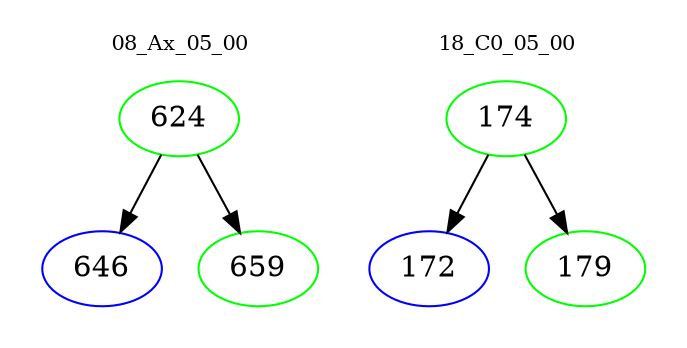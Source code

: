 digraph{
subgraph cluster_0 {
color = white
label = "08_Ax_05_00";
fontsize=10;
T0_624 [label="624", color="green"]
T0_624 -> T0_646 [color="black"]
T0_646 [label="646", color="blue"]
T0_624 -> T0_659 [color="black"]
T0_659 [label="659", color="green"]
}
subgraph cluster_1 {
color = white
label = "18_C0_05_00";
fontsize=10;
T1_174 [label="174", color="green"]
T1_174 -> T1_172 [color="black"]
T1_172 [label="172", color="blue"]
T1_174 -> T1_179 [color="black"]
T1_179 [label="179", color="green"]
}
}
